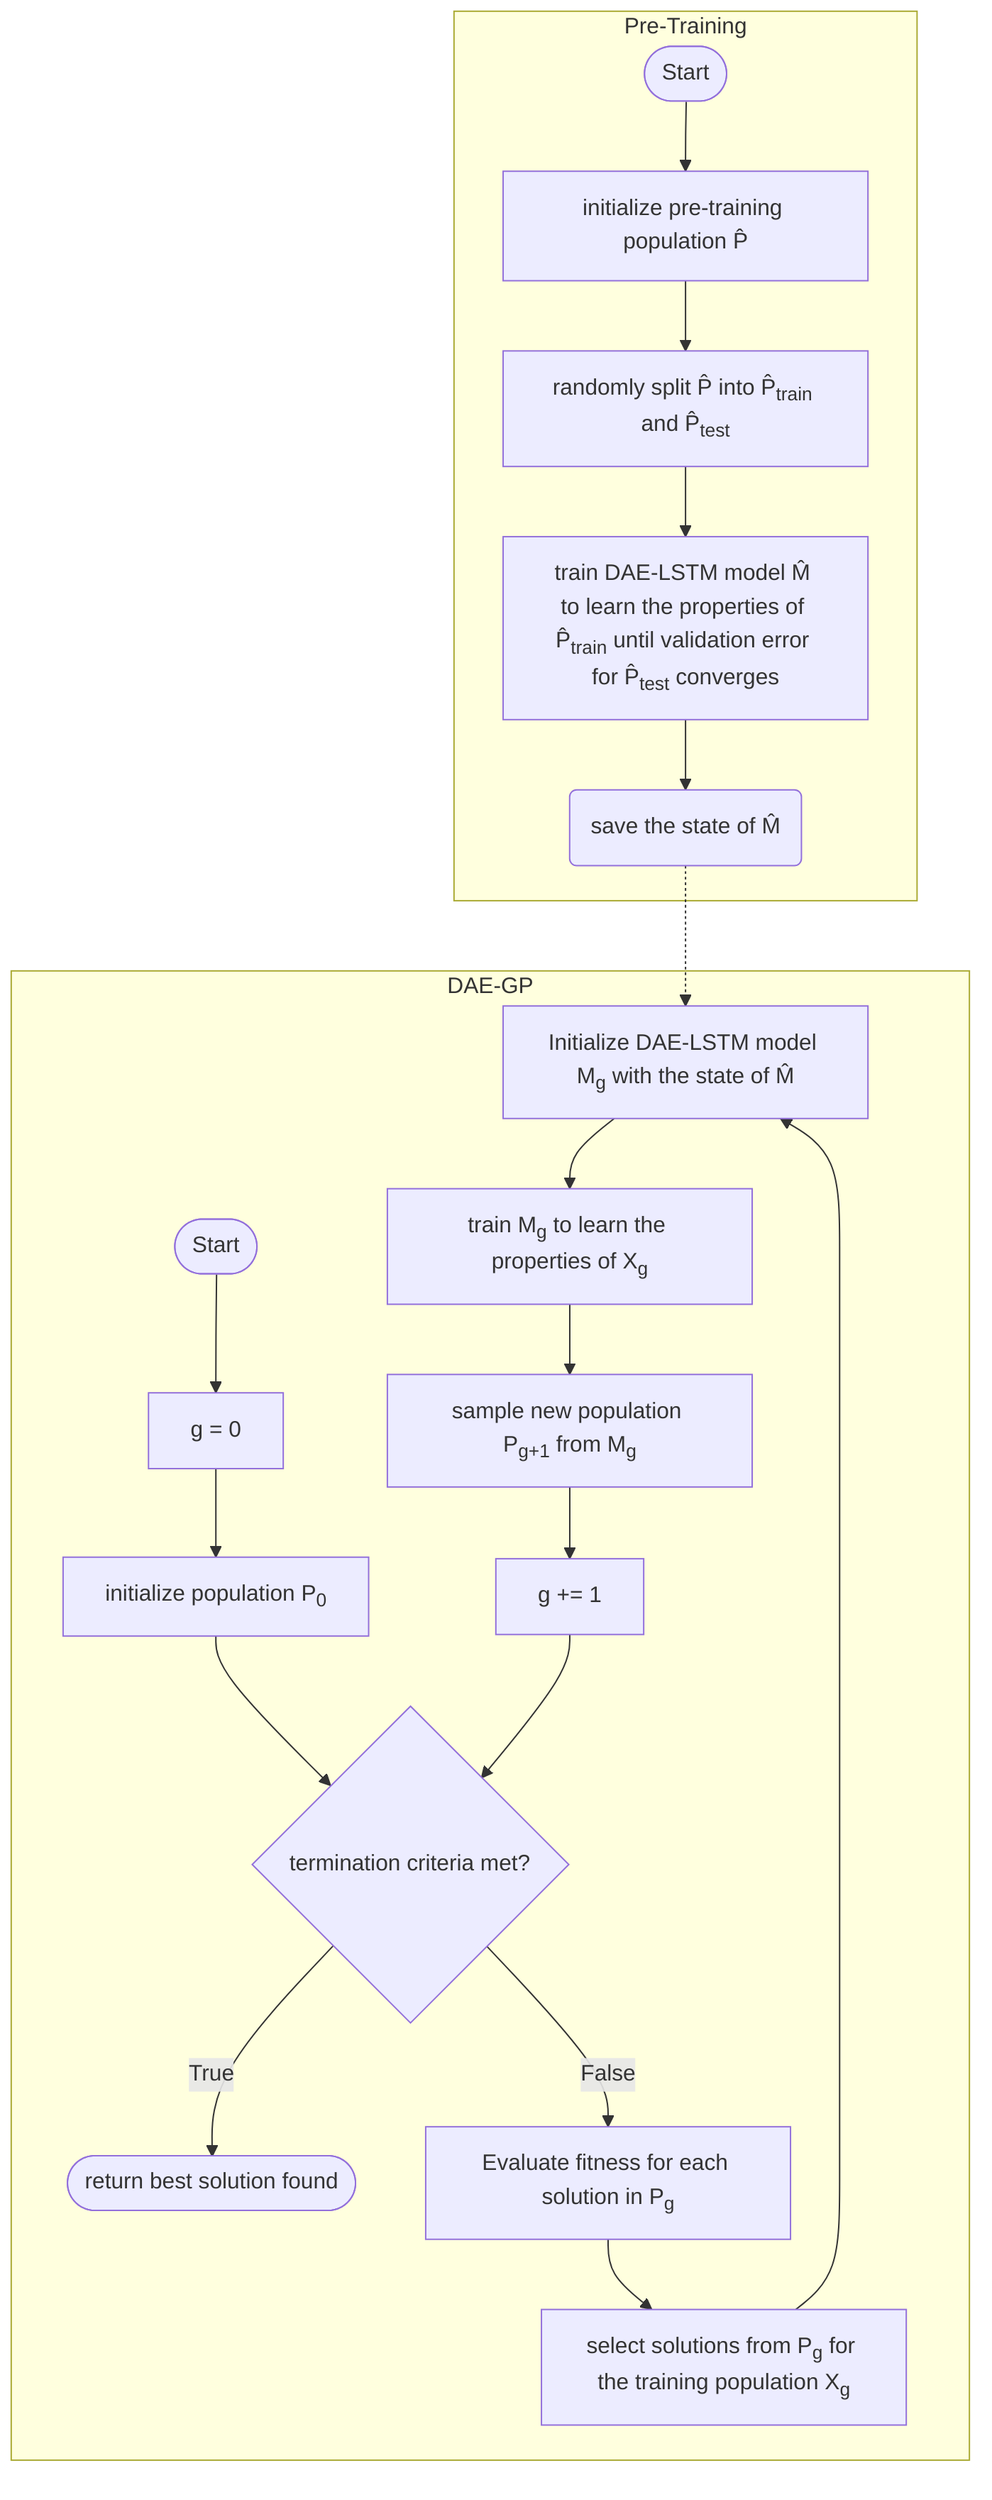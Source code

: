 graph TD
    subgraph Pre-Training
        pt_start([Start])
        -->
        pt_init_pop[initialize pre-training population P&#770] 
        --> 
        pt_split_pop[randomly split P&#770 into P&#770<sub>train</sub> and P&#770<sub>test</sub>]
        -->
        pt_model_building[train DAE-LSTM model M&#770 to learn the properties of P&#770<sub>train</sub> until validation error for P&#770<sub>test</sub> converges]
        -->
        pt_model_return(save the state of M&#770)
    end
    subgraph DAE-GP
        start([Start])
        -->
        init_gen[g = 0] 
        -->
        init_pop[initialize population P<sub>0</sub>]
        -->
        main_loop{termination criteria holds?}
            --True--> 
                return([return best solution found])
        main_loop{termination criteria met?}    
            --False--> 
                fitness_eval[Evaluate fitness for each solution in P<sub>g</sub>]
                --> 
                selection[select solutions from P<sub>g</sub> for the training population X<sub>g</sub>]
                --> 
                model_loading[Initialize DAE-LSTM model M<sub>g</sub> with the state of M&#770]
                -->
                model_building[train M<sub>g</sub> to learn the properties of X<sub>g</sub>]
                -->
                model_sampling[sample new population P<sub>g+1</sub> from M<sub>g</sub>]
                --> 
                next_gen[g += 1]
                -->
                main_loop
        pt_model_return -.-> model_loading
    end